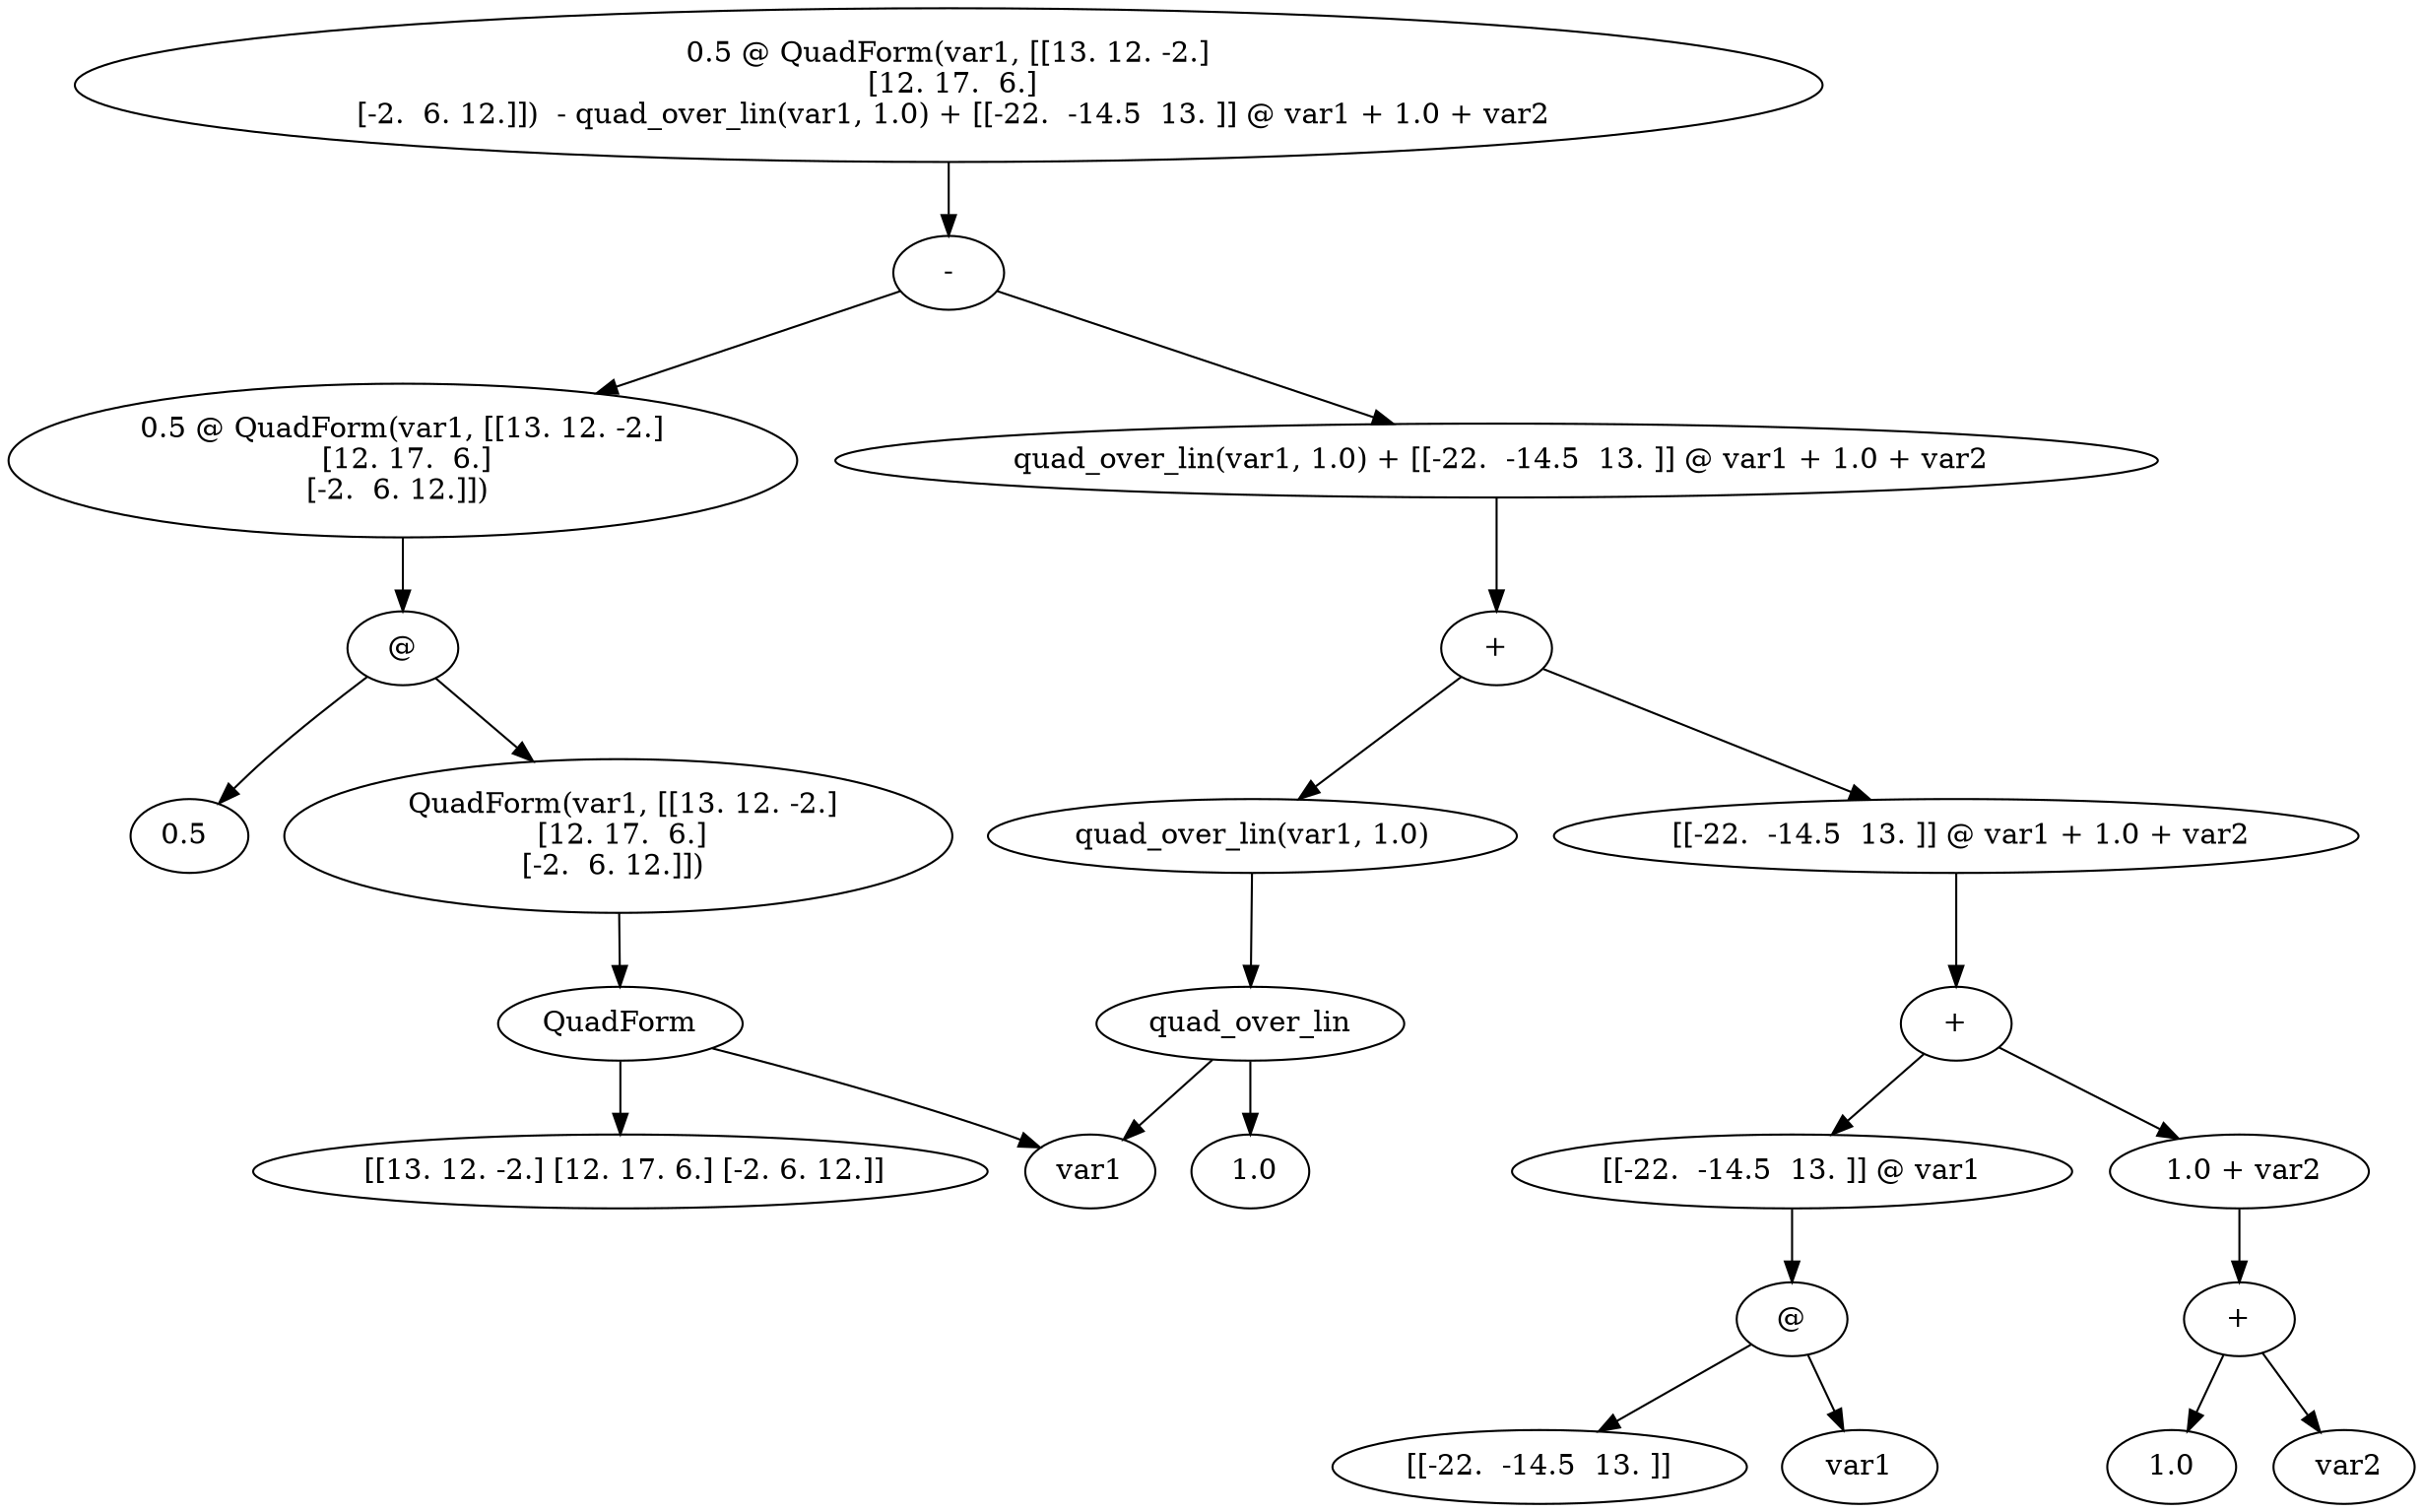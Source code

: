 digraph {
	"0.5 @ QuadForm(var1, [[13. 12. -2.]
 [12. 17.  6.]
 [-2.  6. 12.]])  - quad_over_lin(var1, 1.0) + [[-22.  -14.5  13. ]] @ var1 + 1.0 + var2" [label="0.5 @ QuadForm(var1, [[13. 12. -2.]
 [12. 17.  6.]
 [-2.  6. 12.]])  - quad_over_lin(var1, 1.0) + [[-22.  -14.5  13. ]] @ var1 + 1.0 + var2"]
	8 [label="-"]
	"0.5 @ QuadForm(var1, [[13. 12. -2.]
 [12. 17.  6.]
 [-2.  6. 12.]])  - quad_over_lin(var1, 1.0) + [[-22.  -14.5  13. ]] @ var1 + 1.0 + var2" -> 8
	"0.5 @ QuadForm(var1, [[13. 12. -2.]
 [12. 17.  6.]
 [-2.  6. 12.]])  " [label="0.5 @ QuadForm(var1, [[13. 12. -2.]
 [12. 17.  6.]
 [-2.  6. 12.]])  "]
	8 -> "0.5 @ QuadForm(var1, [[13. 12. -2.]
 [12. 17.  6.]
 [-2.  6. 12.]])  "
	11 [label="@"]
	"0.5 @ QuadForm(var1, [[13. 12. -2.]
 [12. 17.  6.]
 [-2.  6. 12.]])  " -> 11
	"0.5 " [label="0.5 "]
	11 -> "0.5 "
	" QuadForm(var1, [[13. 12. -2.]
 [12. 17.  6.]
 [-2.  6. 12.]])  " [label=" QuadForm(var1, [[13. 12. -2.]
 [12. 17.  6.]
 [-2.  6. 12.]])  "]
	11 -> " QuadForm(var1, [[13. 12. -2.]
 [12. 17.  6.]
 [-2.  6. 12.]])  "
	14 [label=QuadForm]
	" QuadForm(var1, [[13. 12. -2.]
 [12. 17.  6.]
 [-2.  6. 12.]])  " -> 14
	var1 [label=var1]
	14 -> var1
	" [[13. 12. -2.] [12. 17. 6.] [-2. 6. 12.]]" [label=" [[13. 12. -2.] [12. 17. 6.] [-2. 6. 12.]]"]
	14 -> " [[13. 12. -2.] [12. 17. 6.] [-2. 6. 12.]]"
	" quad_over_lin(var1, 1.0) + [[-22.  -14.5  13. ]] @ var1 + 1.0 + var2" [label=" quad_over_lin(var1, 1.0) + [[-22.  -14.5  13. ]] @ var1 + 1.0 + var2"]
	8 -> " quad_over_lin(var1, 1.0) + [[-22.  -14.5  13. ]] @ var1 + 1.0 + var2"
	17 [label="+"]
	" quad_over_lin(var1, 1.0) + [[-22.  -14.5  13. ]] @ var1 + 1.0 + var2" -> 17
	" quad_over_lin(var1, 1.0) " [label=" quad_over_lin(var1, 1.0) "]
	17 -> " quad_over_lin(var1, 1.0) "
	20 [label=quad_over_lin]
	" quad_over_lin(var1, 1.0) " -> 20
	var1 [label=var1]
	20 -> var1
	" 1.0" [label=" 1.0"]
	20 -> " 1.0"
	" [[-22.  -14.5  13. ]] @ var1 + 1.0 + var2" [label=" [[-22.  -14.5  13. ]] @ var1 + 1.0 + var2"]
	17 -> " [[-22.  -14.5  13. ]] @ var1 + 1.0 + var2"
	23 [label="+"]
	" [[-22.  -14.5  13. ]] @ var1 + 1.0 + var2" -> 23
	" [[-22.  -14.5  13. ]] @ var1 " [label=" [[-22.  -14.5  13. ]] @ var1 "]
	23 -> " [[-22.  -14.5  13. ]] @ var1 "
	26 [label="@"]
	" [[-22.  -14.5  13. ]] @ var1 " -> 26
	" [[-22.  -14.5  13. ]] " [label=" [[-22.  -14.5  13. ]] "]
	26 -> " [[-22.  -14.5  13. ]] "
	" var1 " [label=" var1 "]
	26 -> " var1 "
	" 1.0 + var2" [label=" 1.0 + var2"]
	23 -> " 1.0 + var2"
	29 [label="+"]
	" 1.0 + var2" -> 29
	" 1.0 " [label=" 1.0 "]
	29 -> " 1.0 "
	" var2" [label=" var2"]
	29 -> " var2"
}
